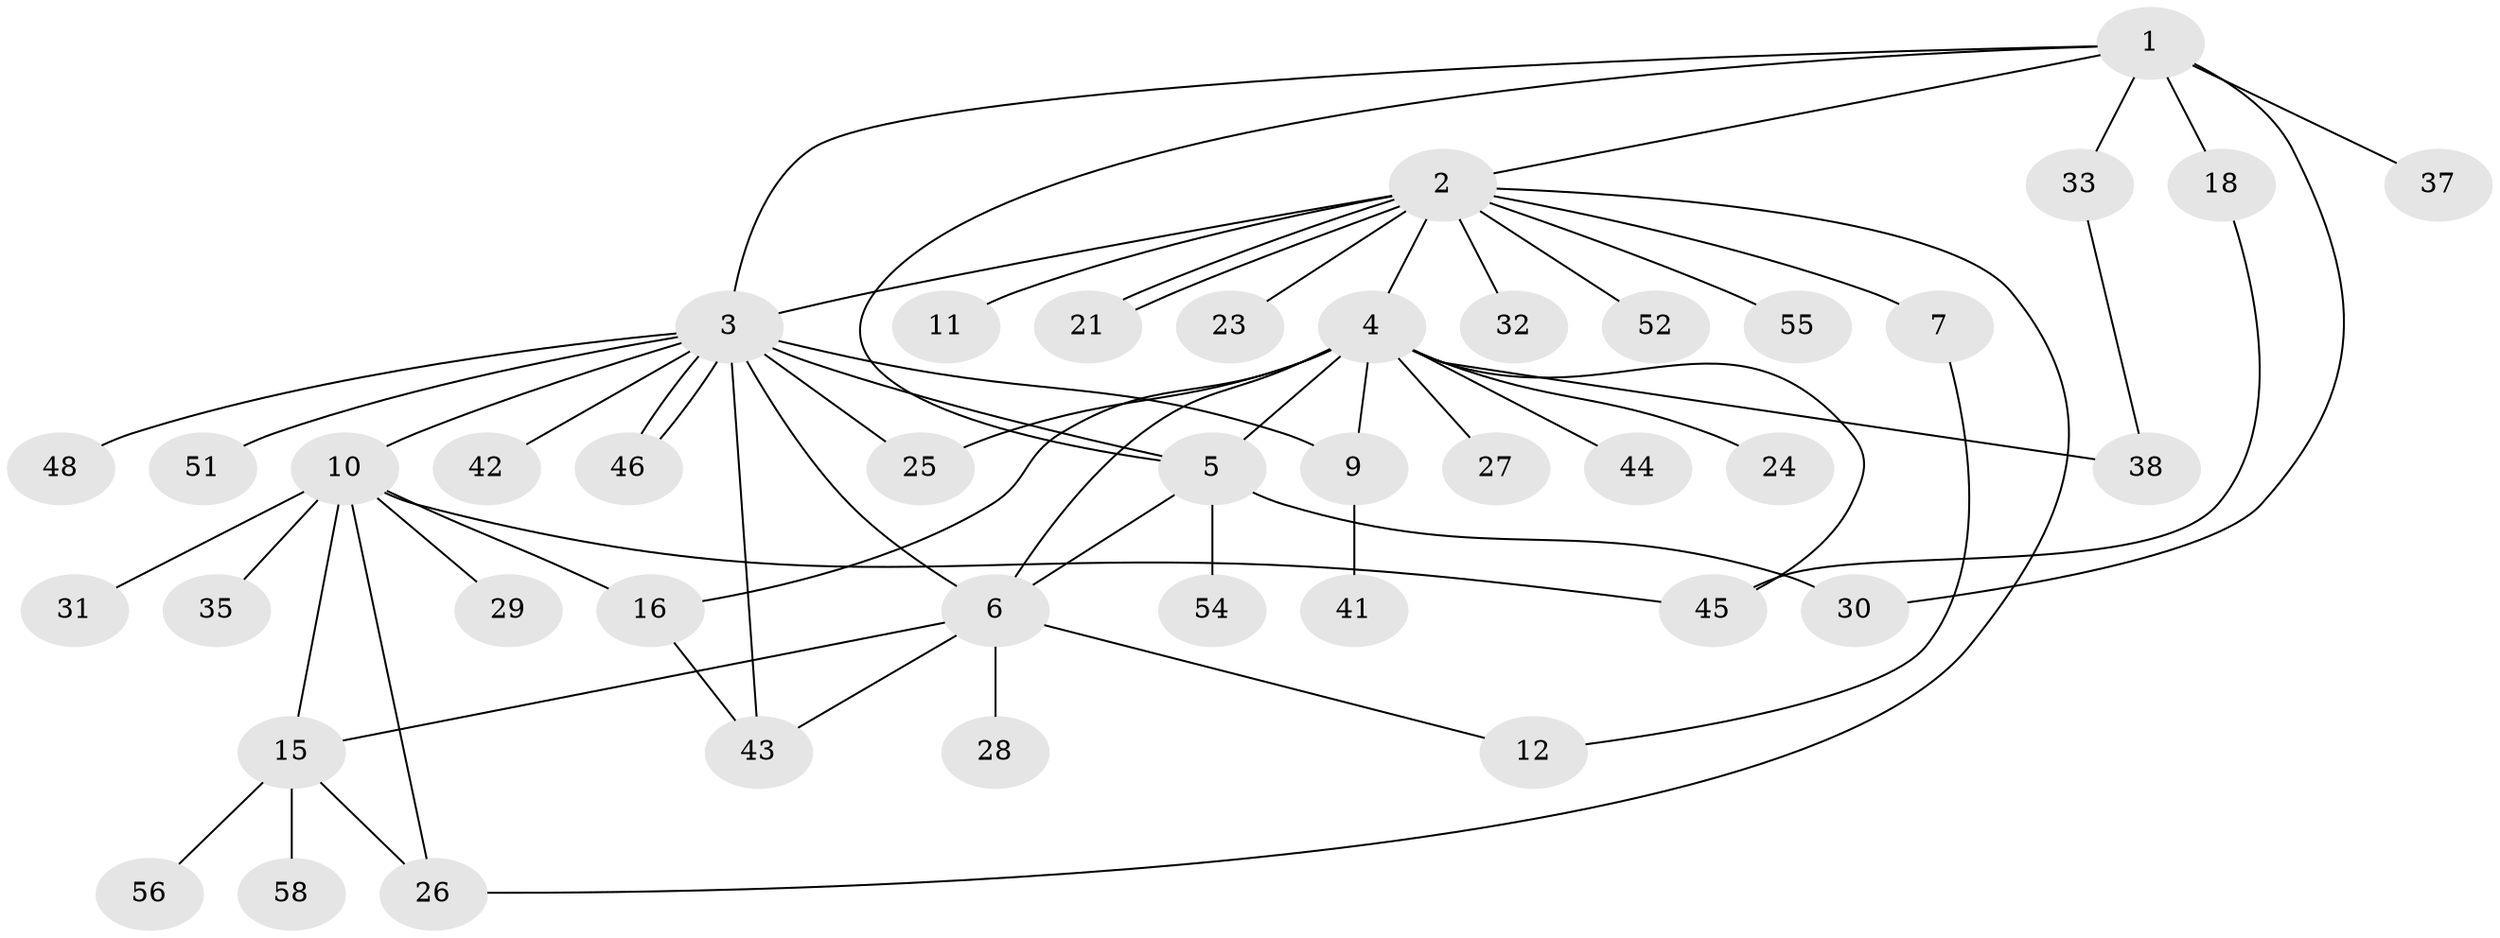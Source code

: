 // original degree distribution, {5: 0.06779661016949153, 13: 0.01694915254237288, 12: 0.01694915254237288, 10: 0.01694915254237288, 2: 0.1694915254237288, 3: 0.22033898305084745, 9: 0.01694915254237288, 1: 0.423728813559322, 4: 0.05084745762711865}
// Generated by graph-tools (version 1.1) at 2025/11/02/27/25 16:11:15]
// undirected, 42 vertices, 61 edges
graph export_dot {
graph [start="1"]
  node [color=gray90,style=filled];
  1 [super="+8"];
  2 [super="+59"];
  3 [super="+57"];
  4 [super="+17"];
  5 [super="+14"];
  6 [super="+13"];
  7;
  9;
  10 [super="+20"];
  11;
  12 [super="+22"];
  15 [super="+36"];
  16 [super="+19"];
  18 [super="+39"];
  21;
  23;
  24 [super="+50"];
  25;
  26;
  27;
  28;
  29;
  30 [super="+34"];
  31;
  32;
  33 [super="+40"];
  35;
  37;
  38 [super="+47"];
  41;
  42;
  43 [super="+49"];
  44;
  45 [super="+53"];
  46;
  48;
  51;
  52;
  54;
  55;
  56;
  58;
  1 -- 2;
  1 -- 3;
  1 -- 18;
  1 -- 33;
  1 -- 37;
  1 -- 30 [weight=2];
  1 -- 5;
  2 -- 4;
  2 -- 7;
  2 -- 11;
  2 -- 21;
  2 -- 21;
  2 -- 23;
  2 -- 26;
  2 -- 32;
  2 -- 52;
  2 -- 55;
  2 -- 3;
  3 -- 9;
  3 -- 10;
  3 -- 25;
  3 -- 42;
  3 -- 46;
  3 -- 46;
  3 -- 48;
  3 -- 51;
  3 -- 6;
  3 -- 43;
  3 -- 5;
  4 -- 5;
  4 -- 9;
  4 -- 24;
  4 -- 25;
  4 -- 44;
  4 -- 45;
  4 -- 27;
  4 -- 38;
  4 -- 6;
  4 -- 16;
  5 -- 6;
  5 -- 30;
  5 -- 54;
  6 -- 15;
  6 -- 28;
  6 -- 12;
  6 -- 43;
  7 -- 12;
  9 -- 41;
  10 -- 16;
  10 -- 26;
  10 -- 29;
  10 -- 31;
  10 -- 35;
  10 -- 45;
  10 -- 15;
  15 -- 26;
  15 -- 56;
  15 -- 58;
  16 -- 43;
  18 -- 45;
  33 -- 38;
}
